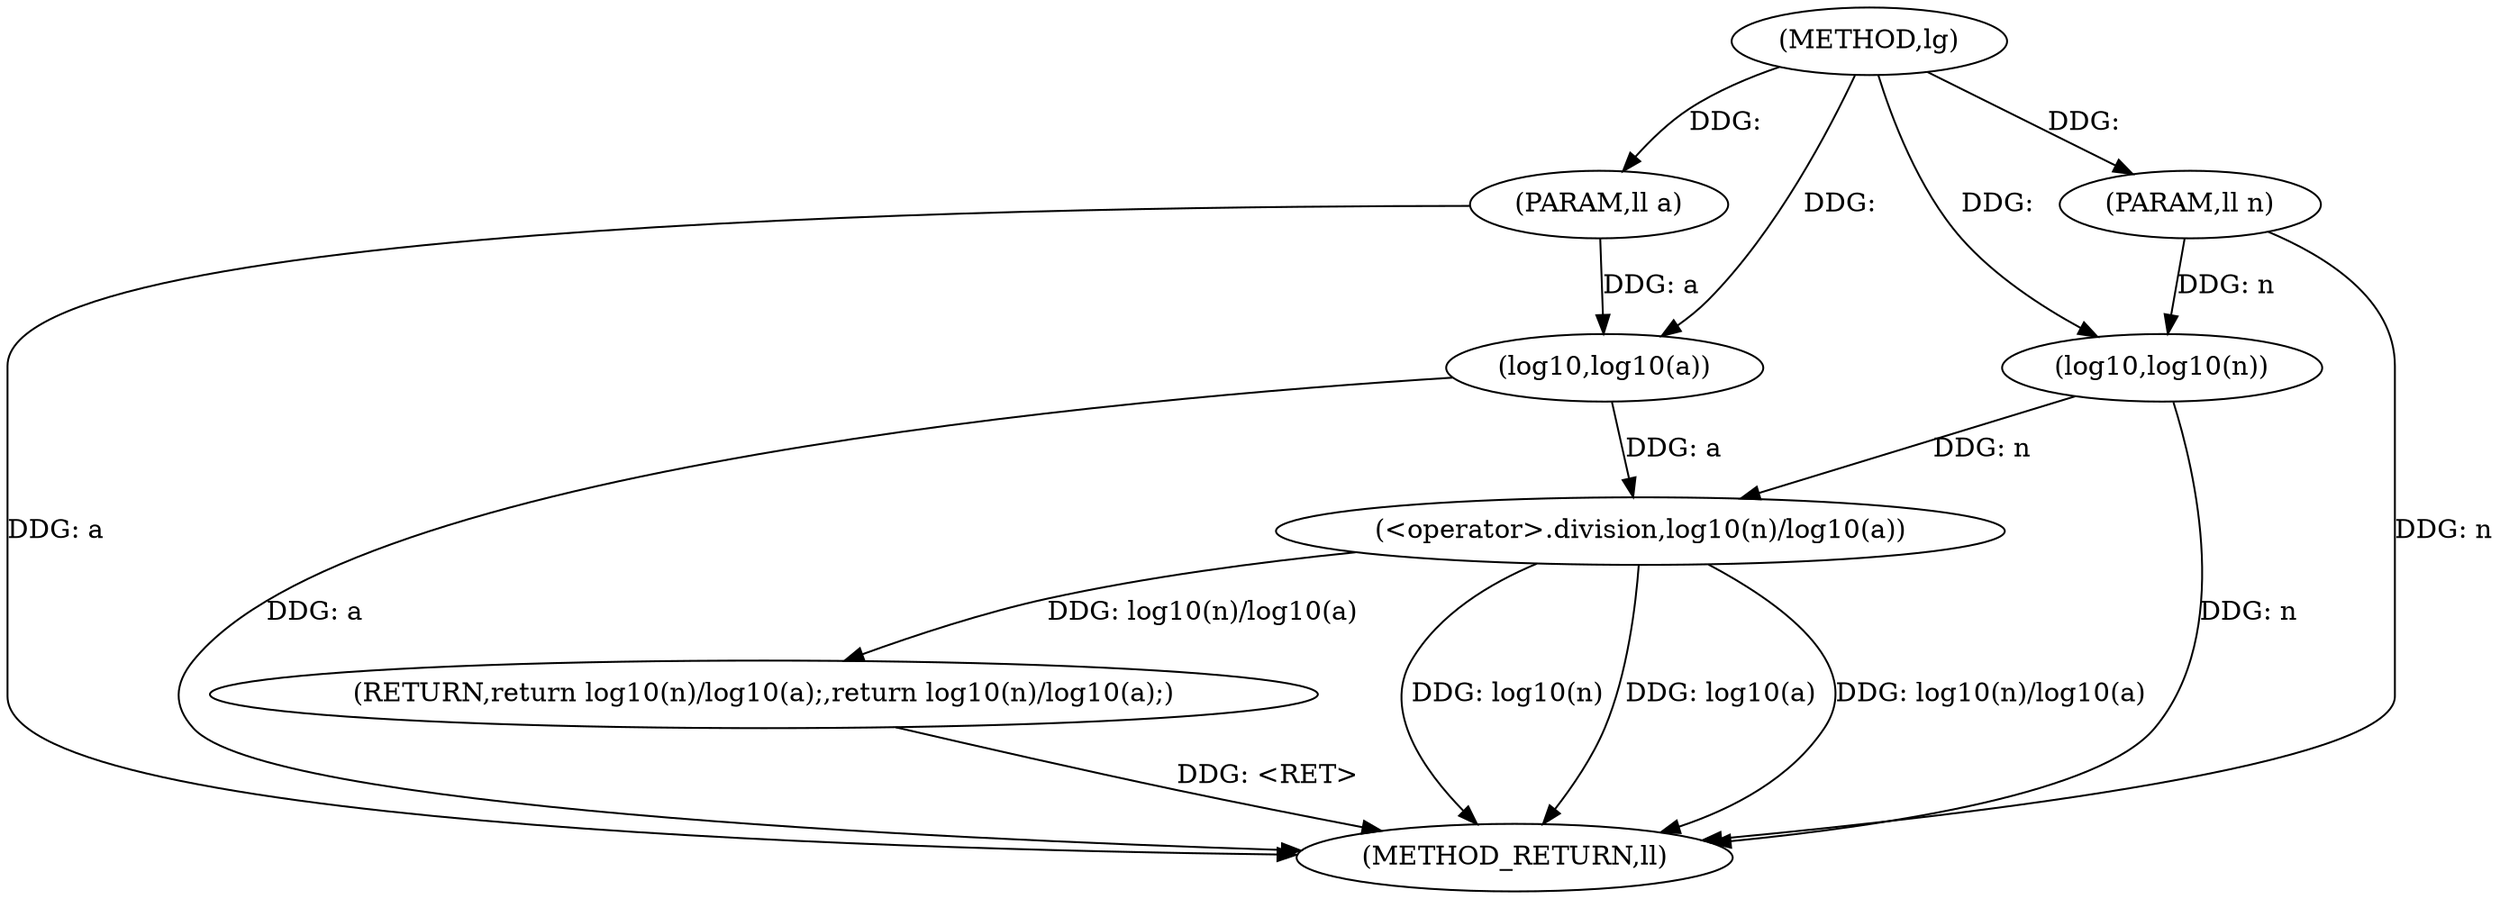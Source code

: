 digraph "lg" {  
"1000295" [label = "(METHOD,lg)" ]
"1000305" [label = "(METHOD_RETURN,ll)" ]
"1000296" [label = "(PARAM,ll a)" ]
"1000297" [label = "(PARAM,ll n)" ]
"1000299" [label = "(RETURN,return log10(n)/log10(a);,return log10(n)/log10(a);)" ]
"1000300" [label = "(<operator>.division,log10(n)/log10(a))" ]
"1000301" [label = "(log10,log10(n))" ]
"1000303" [label = "(log10,log10(a))" ]
  "1000299" -> "1000305"  [ label = "DDG: <RET>"] 
  "1000296" -> "1000305"  [ label = "DDG: a"] 
  "1000297" -> "1000305"  [ label = "DDG: n"] 
  "1000301" -> "1000305"  [ label = "DDG: n"] 
  "1000300" -> "1000305"  [ label = "DDG: log10(n)"] 
  "1000303" -> "1000305"  [ label = "DDG: a"] 
  "1000300" -> "1000305"  [ label = "DDG: log10(a)"] 
  "1000300" -> "1000305"  [ label = "DDG: log10(n)/log10(a)"] 
  "1000295" -> "1000296"  [ label = "DDG: "] 
  "1000295" -> "1000297"  [ label = "DDG: "] 
  "1000300" -> "1000299"  [ label = "DDG: log10(n)/log10(a)"] 
  "1000301" -> "1000300"  [ label = "DDG: n"] 
  "1000303" -> "1000300"  [ label = "DDG: a"] 
  "1000297" -> "1000301"  [ label = "DDG: n"] 
  "1000295" -> "1000301"  [ label = "DDG: "] 
  "1000296" -> "1000303"  [ label = "DDG: a"] 
  "1000295" -> "1000303"  [ label = "DDG: "] 
}
